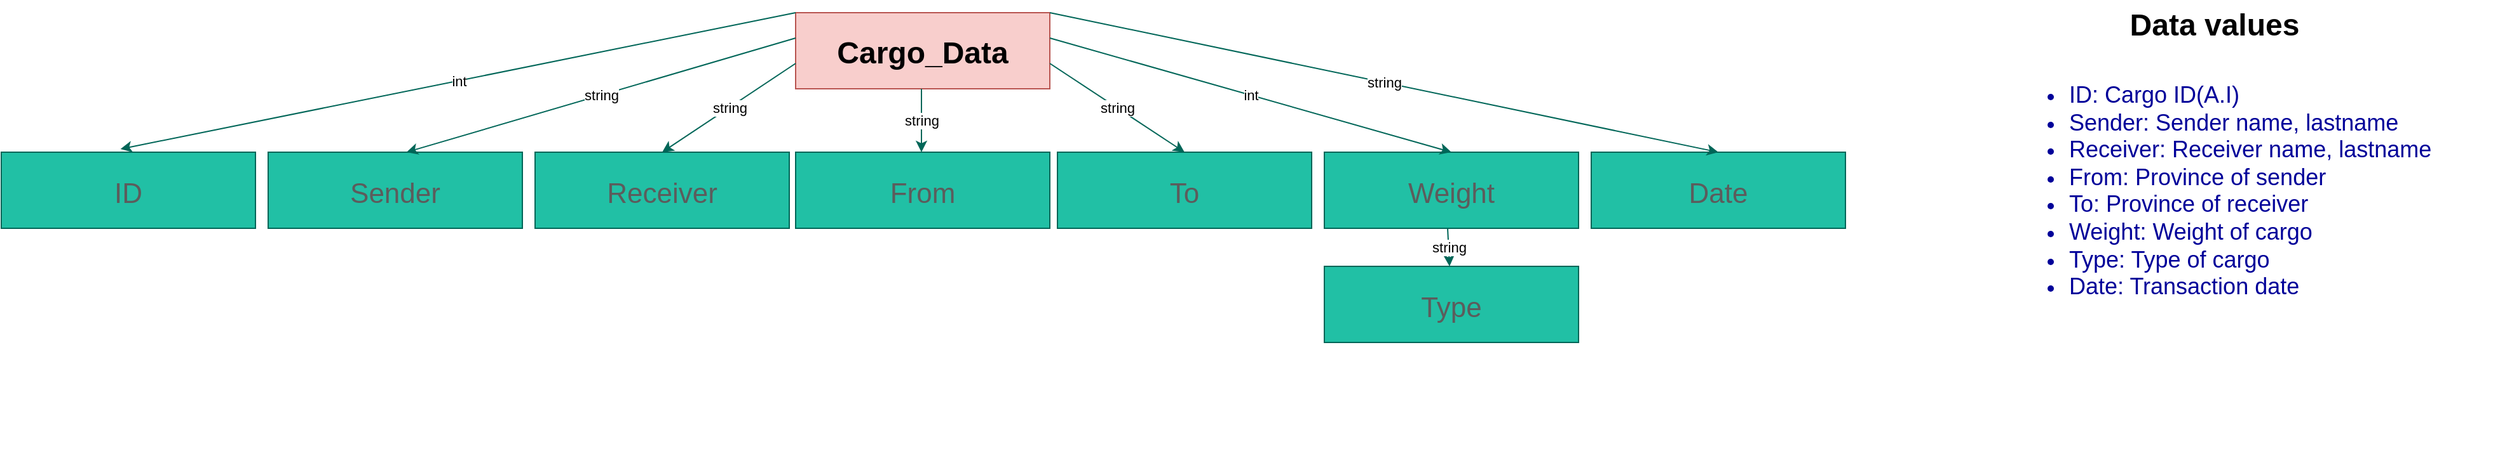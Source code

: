 <mxfile version="14.1.2" type="github">
  <diagram id="prtHgNgQTEPvFCAcTncT" name="Page-1">
    <mxGraphModel dx="2800" dy="1106" grid="1" gridSize="10" guides="1" tooltips="1" connect="1" arrows="1" fold="1" page="1" pageScale="1" pageWidth="827" pageHeight="1169" math="0" shadow="0">
      <root>
        <mxCell id="0" />
        <mxCell id="1" parent="0" />
        <mxCell id="3K_2A4jeLSDLtEPb2Hma-2" value="&lt;font style=&quot;font-size: 22px&quot;&gt;ID&lt;/font&gt;" style="rounded=0;whiteSpace=wrap;html=1;sketch=0;strokeColor=#006658;fillColor=#21C0A5;fontFamily=Helvetica;fontSize=29;fontColor=#5C5C5C;" vertex="1" parent="1">
          <mxGeometry x="-311" y="120" width="200" height="60" as="geometry" />
        </mxCell>
        <mxCell id="3K_2A4jeLSDLtEPb2Hma-3" value="&lt;span style=&quot;font-size: 22px&quot;&gt;Sender&lt;/span&gt;" style="rounded=0;whiteSpace=wrap;html=1;sketch=0;strokeColor=#006658;fillColor=#21C0A5;fontFamily=Helvetica;fontSize=29;fontColor=#5C5C5C;" vertex="1" parent="1">
          <mxGeometry x="-101" y="120" width="200" height="60" as="geometry" />
        </mxCell>
        <mxCell id="3K_2A4jeLSDLtEPb2Hma-4" value="&lt;span style=&quot;font-size: 22px&quot;&gt;From&lt;/span&gt;" style="rounded=0;whiteSpace=wrap;html=1;sketch=0;strokeColor=#006658;fillColor=#21C0A5;fontFamily=Helvetica;fontSize=29;fontColor=#5C5C5C;" vertex="1" parent="1">
          <mxGeometry x="314" y="120" width="200" height="60" as="geometry" />
        </mxCell>
        <mxCell id="3K_2A4jeLSDLtEPb2Hma-5" value="&lt;span style=&quot;font-size: 22px&quot;&gt;To&lt;/span&gt;" style="rounded=0;whiteSpace=wrap;html=1;sketch=0;strokeColor=#006658;fillColor=#21C0A5;fontFamily=Helvetica;fontSize=29;fontColor=#5C5C5C;" vertex="1" parent="1">
          <mxGeometry x="520" y="120" width="200" height="60" as="geometry" />
        </mxCell>
        <mxCell id="3K_2A4jeLSDLtEPb2Hma-6" value="&lt;span style=&quot;font-size: 22px&quot;&gt;Date&lt;/span&gt;" style="rounded=0;whiteSpace=wrap;html=1;sketch=0;strokeColor=#006658;fillColor=#21C0A5;fontFamily=Helvetica;fontSize=29;fontColor=#5C5C5C;" vertex="1" parent="1">
          <mxGeometry x="940" y="120" width="200" height="60" as="geometry" />
        </mxCell>
        <mxCell id="3K_2A4jeLSDLtEPb2Hma-7" value="&lt;span style=&quot;font-size: 22px&quot;&gt;Weight&lt;/span&gt;" style="rounded=0;whiteSpace=wrap;html=1;sketch=0;strokeColor=#006658;fillColor=#21C0A5;fontFamily=Helvetica;fontSize=29;fontColor=#5C5C5C;" vertex="1" parent="1">
          <mxGeometry x="730" y="120" width="200" height="60" as="geometry" />
        </mxCell>
        <mxCell id="3K_2A4jeLSDLtEPb2Hma-8" value="&lt;span style=&quot;font-size: 22px&quot;&gt;Receiver&lt;/span&gt;" style="rounded=0;whiteSpace=wrap;html=1;sketch=0;strokeColor=#006658;fillColor=#21C0A5;fontFamily=Helvetica;fontSize=29;fontColor=#5C5C5C;" vertex="1" parent="1">
          <mxGeometry x="109" y="120" width="200" height="60" as="geometry" />
        </mxCell>
        <mxCell id="3K_2A4jeLSDLtEPb2Hma-22" value="&lt;font size=&quot;1&quot;&gt;&lt;b style=&quot;font-size: 24px&quot;&gt;Cargo_Data&lt;/b&gt;&lt;/font&gt;" style="rounded=0;whiteSpace=wrap;html=1;sketch=0;strokeColor=#b85450;fillColor=#f8cecc;fontFamily=Helvetica;fontSize=29;" vertex="1" parent="1">
          <mxGeometry x="314" y="10" width="200" height="60" as="geometry" />
        </mxCell>
        <mxCell id="3K_2A4jeLSDLtEPb2Hma-23" value="" style="endArrow=classic;html=1;strokeColor=#006658;fillColor=#21C0A5;fontColor=#FFFFFF;exitX=0;exitY=0;exitDx=0;exitDy=0;entryX=0.469;entryY=-0.042;entryDx=0;entryDy=0;entryPerimeter=0;" edge="1" parent="1" source="3K_2A4jeLSDLtEPb2Hma-22" target="3K_2A4jeLSDLtEPb2Hma-2">
          <mxGeometry relative="1" as="geometry">
            <mxPoint x="-220" y="80" as="sourcePoint" />
            <mxPoint x="-220" y="80" as="targetPoint" />
          </mxGeometry>
        </mxCell>
        <mxCell id="3K_2A4jeLSDLtEPb2Hma-24" value="int" style="edgeLabel;resizable=0;html=1;align=center;verticalAlign=middle;" connectable="0" vertex="1" parent="3K_2A4jeLSDLtEPb2Hma-23">
          <mxGeometry relative="1" as="geometry" />
        </mxCell>
        <mxCell id="3K_2A4jeLSDLtEPb2Hma-25" value="" style="endArrow=classic;html=1;strokeColor=#006658;fillColor=#21C0A5;fontColor=#FFFFFF;exitX=0;exitY=0;exitDx=0;exitDy=0;entryX=0.544;entryY=0;entryDx=0;entryDy=0;entryPerimeter=0;" edge="1" parent="1" target="3K_2A4jeLSDLtEPb2Hma-3">
          <mxGeometry relative="1" as="geometry">
            <mxPoint x="314" y="30" as="sourcePoint" />
            <mxPoint x="-217.2" y="137.48" as="targetPoint" />
          </mxGeometry>
        </mxCell>
        <mxCell id="3K_2A4jeLSDLtEPb2Hma-26" value="string" style="edgeLabel;resizable=0;html=1;align=center;verticalAlign=middle;" connectable="0" vertex="1" parent="3K_2A4jeLSDLtEPb2Hma-25">
          <mxGeometry relative="1" as="geometry" />
        </mxCell>
        <mxCell id="3K_2A4jeLSDLtEPb2Hma-28" value="" style="endArrow=classic;html=1;strokeColor=#006658;fillColor=#21C0A5;fontColor=#FFFFFF;exitX=0;exitY=0;exitDx=0;exitDy=0;entryX=0.5;entryY=0;entryDx=0;entryDy=0;" edge="1" parent="1" target="3K_2A4jeLSDLtEPb2Hma-8">
          <mxGeometry relative="1" as="geometry">
            <mxPoint x="314" y="50" as="sourcePoint" />
            <mxPoint x="7.8" y="140" as="targetPoint" />
          </mxGeometry>
        </mxCell>
        <mxCell id="3K_2A4jeLSDLtEPb2Hma-29" value="string" style="edgeLabel;resizable=0;html=1;align=center;verticalAlign=middle;" connectable="0" vertex="1" parent="3K_2A4jeLSDLtEPb2Hma-28">
          <mxGeometry relative="1" as="geometry" />
        </mxCell>
        <mxCell id="3K_2A4jeLSDLtEPb2Hma-30" value="" style="endArrow=classic;html=1;strokeColor=#006658;fillColor=#21C0A5;fontColor=#FFFFFF;exitX=0;exitY=0;exitDx=0;exitDy=0;" edge="1" parent="1">
          <mxGeometry relative="1" as="geometry">
            <mxPoint x="413" y="70" as="sourcePoint" />
            <mxPoint x="413" y="120" as="targetPoint" />
          </mxGeometry>
        </mxCell>
        <mxCell id="3K_2A4jeLSDLtEPb2Hma-31" value="string" style="edgeLabel;resizable=0;html=1;align=center;verticalAlign=middle;" connectable="0" vertex="1" parent="3K_2A4jeLSDLtEPb2Hma-30">
          <mxGeometry relative="1" as="geometry" />
        </mxCell>
        <mxCell id="3K_2A4jeLSDLtEPb2Hma-32" value="" style="endArrow=classic;html=1;strokeColor=#006658;fillColor=#21C0A5;fontColor=#FFFFFF;exitX=0;exitY=0;exitDx=0;exitDy=0;entryX=0.5;entryY=0;entryDx=0;entryDy=0;" edge="1" parent="1" target="3K_2A4jeLSDLtEPb2Hma-6">
          <mxGeometry relative="1" as="geometry">
            <mxPoint x="514" y="10" as="sourcePoint" />
            <mxPoint x="-17.2" y="117.48" as="targetPoint" />
          </mxGeometry>
        </mxCell>
        <mxCell id="3K_2A4jeLSDLtEPb2Hma-33" value="string" style="edgeLabel;resizable=0;html=1;align=center;verticalAlign=middle;" connectable="0" vertex="1" parent="3K_2A4jeLSDLtEPb2Hma-32">
          <mxGeometry relative="1" as="geometry" />
        </mxCell>
        <mxCell id="3K_2A4jeLSDLtEPb2Hma-34" value="" style="endArrow=classic;html=1;strokeColor=#006658;fillColor=#21C0A5;fontColor=#FFFFFF;exitX=0;exitY=0;exitDx=0;exitDy=0;entryX=0.5;entryY=0;entryDx=0;entryDy=0;" edge="1" parent="1" target="3K_2A4jeLSDLtEPb2Hma-7">
          <mxGeometry relative="1" as="geometry">
            <mxPoint x="514" y="30" as="sourcePoint" />
            <mxPoint x="1040" y="140" as="targetPoint" />
          </mxGeometry>
        </mxCell>
        <mxCell id="3K_2A4jeLSDLtEPb2Hma-35" value="int" style="edgeLabel;resizable=0;html=1;align=center;verticalAlign=middle;" connectable="0" vertex="1" parent="3K_2A4jeLSDLtEPb2Hma-34">
          <mxGeometry relative="1" as="geometry" />
        </mxCell>
        <mxCell id="3K_2A4jeLSDLtEPb2Hma-36" value="" style="endArrow=classic;html=1;strokeColor=#006658;fillColor=#21C0A5;fontColor=#FFFFFF;exitX=0;exitY=0;exitDx=0;exitDy=0;entryX=0.5;entryY=0;entryDx=0;entryDy=0;" edge="1" parent="1" target="3K_2A4jeLSDLtEPb2Hma-5">
          <mxGeometry relative="1" as="geometry">
            <mxPoint x="514" y="50" as="sourcePoint" />
            <mxPoint x="409" y="120" as="targetPoint" />
          </mxGeometry>
        </mxCell>
        <mxCell id="3K_2A4jeLSDLtEPb2Hma-37" value="string" style="edgeLabel;resizable=0;html=1;align=center;verticalAlign=middle;" connectable="0" vertex="1" parent="3K_2A4jeLSDLtEPb2Hma-36">
          <mxGeometry relative="1" as="geometry" />
        </mxCell>
        <mxCell id="3K_2A4jeLSDLtEPb2Hma-38" value="&lt;span style=&quot;font-size: 22px&quot;&gt;Type&lt;/span&gt;" style="rounded=0;whiteSpace=wrap;html=1;sketch=0;strokeColor=#006658;fillColor=#21C0A5;fontFamily=Helvetica;fontSize=29;fontColor=#5C5C5C;" vertex="1" parent="1">
          <mxGeometry x="730" y="210" width="200" height="60" as="geometry" />
        </mxCell>
        <mxCell id="3K_2A4jeLSDLtEPb2Hma-39" value="" style="endArrow=classic;html=1;strokeColor=#006658;fillColor=#21C0A5;fontColor=#FFFFFF;exitX=0;exitY=0;exitDx=0;exitDy=0;" edge="1" parent="1" target="3K_2A4jeLSDLtEPb2Hma-38">
          <mxGeometry relative="1" as="geometry">
            <mxPoint x="827" y="180" as="sourcePoint" />
            <mxPoint x="1353" y="290" as="targetPoint" />
          </mxGeometry>
        </mxCell>
        <mxCell id="3K_2A4jeLSDLtEPb2Hma-40" value="string" style="edgeLabel;resizable=0;html=1;align=center;verticalAlign=middle;" connectable="0" vertex="1" parent="3K_2A4jeLSDLtEPb2Hma-39">
          <mxGeometry relative="1" as="geometry" />
        </mxCell>
        <mxCell id="3K_2A4jeLSDLtEPb2Hma-42" value="Data values" style="text;strokeColor=none;fillColor=none;html=1;fontSize=24;fontStyle=1;verticalAlign=middle;align=center;rounded=0;sketch=0;" vertex="1" parent="1">
          <mxGeometry x="1380" width="100" height="40" as="geometry" />
        </mxCell>
        <mxCell id="3K_2A4jeLSDLtEPb2Hma-43" value="&lt;ul style=&quot;font-size: 18px&quot;&gt;&lt;li&gt;ID: Cargo ID(A.I)&lt;/li&gt;&lt;li&gt;Sender: Sender name, lastname&lt;/li&gt;&lt;li&gt;Receiver: Receiver name, lastname&lt;/li&gt;&lt;li&gt;From: Province of sender&lt;/li&gt;&lt;li&gt;To: Province of receiver&lt;/li&gt;&lt;li&gt;Weight: Weight of cargo&lt;/li&gt;&lt;li&gt;Type: Type of cargo&lt;/li&gt;&lt;li&gt;Date: Transaction date&lt;/li&gt;&lt;/ul&gt;" style="text;strokeColor=none;fillColor=none;html=1;whiteSpace=wrap;verticalAlign=top;overflow=hidden;rounded=0;sketch=0;fontColor=#000099;fontSize=28;align=left;" vertex="1" parent="1">
          <mxGeometry x="1274" y="40" width="380" height="310" as="geometry" />
        </mxCell>
      </root>
    </mxGraphModel>
  </diagram>
</mxfile>
